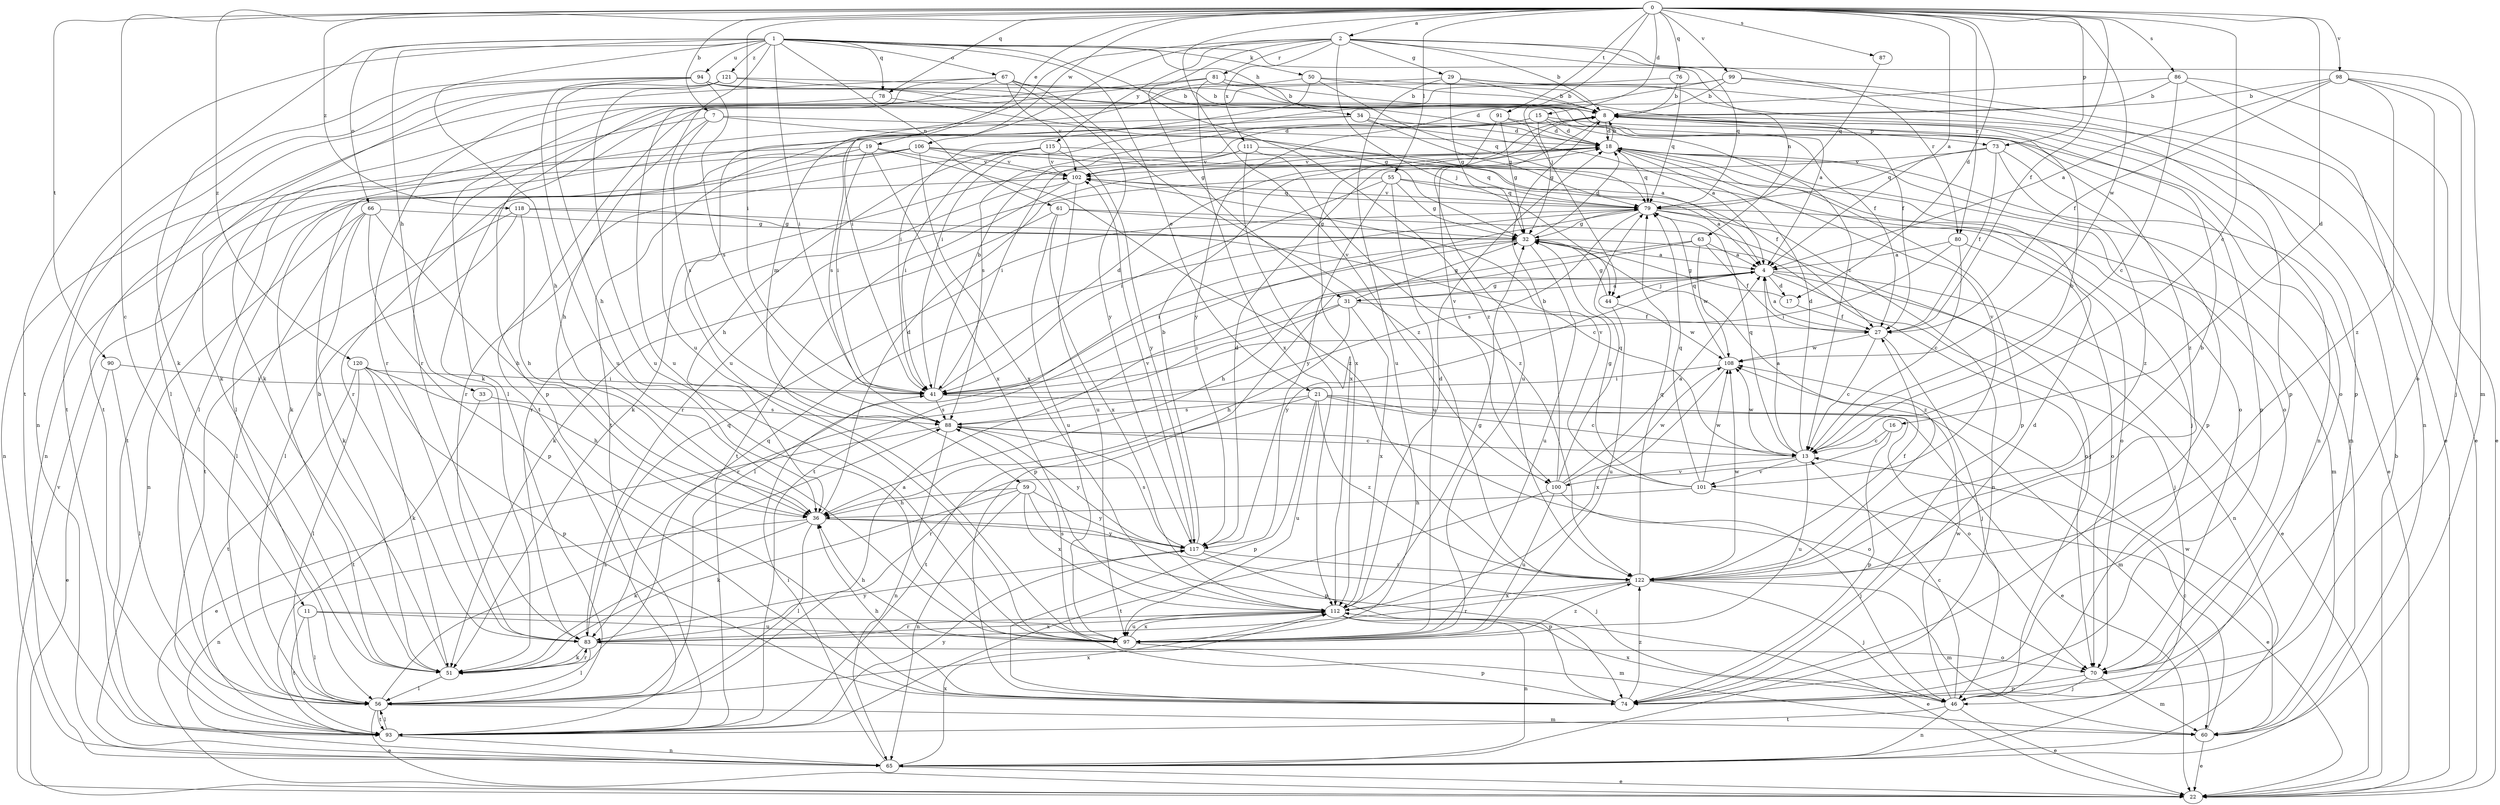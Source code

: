 strict digraph  {
0;
1;
2;
4;
7;
8;
11;
13;
15;
16;
17;
18;
19;
21;
22;
27;
29;
31;
32;
33;
34;
36;
41;
44;
46;
50;
51;
55;
56;
59;
60;
61;
63;
65;
66;
67;
70;
73;
74;
76;
78;
79;
80;
81;
83;
86;
87;
88;
90;
91;
93;
94;
97;
98;
99;
100;
101;
102;
106;
108;
111;
112;
115;
117;
118;
120;
121;
122;
0 -> 2  [label=a];
0 -> 4  [label=a];
0 -> 7  [label=b];
0 -> 11  [label=c];
0 -> 13  [label=c];
0 -> 15  [label=d];
0 -> 16  [label=d];
0 -> 17  [label=d];
0 -> 19  [label=e];
0 -> 27  [label=f];
0 -> 41  [label=i];
0 -> 44  [label=j];
0 -> 55  [label=l];
0 -> 73  [label=p];
0 -> 76  [label=q];
0 -> 78  [label=q];
0 -> 80  [label=r];
0 -> 86  [label=s];
0 -> 87  [label=s];
0 -> 90  [label=t];
0 -> 91  [label=t];
0 -> 98  [label=v];
0 -> 99  [label=v];
0 -> 100  [label=v];
0 -> 106  [label=w];
0 -> 108  [label=w];
0 -> 118  [label=z];
0 -> 120  [label=z];
1 -> 21  [label=e];
1 -> 33  [label=h];
1 -> 34  [label=h];
1 -> 36  [label=h];
1 -> 41  [label=i];
1 -> 50  [label=k];
1 -> 51  [label=k];
1 -> 61  [label=n];
1 -> 63  [label=n];
1 -> 66  [label=o];
1 -> 67  [label=o];
1 -> 78  [label=q];
1 -> 93  [label=t];
1 -> 94  [label=u];
1 -> 97  [label=u];
1 -> 121  [label=z];
1 -> 122  [label=z];
2 -> 8  [label=b];
2 -> 29  [label=g];
2 -> 31  [label=g];
2 -> 41  [label=i];
2 -> 44  [label=j];
2 -> 59  [label=m];
2 -> 60  [label=m];
2 -> 79  [label=q];
2 -> 80  [label=r];
2 -> 81  [label=r];
2 -> 111  [label=x];
2 -> 115  [label=y];
4 -> 17  [label=d];
4 -> 22  [label=e];
4 -> 31  [label=g];
4 -> 44  [label=j];
4 -> 46  [label=j];
4 -> 65  [label=n];
4 -> 117  [label=y];
7 -> 4  [label=a];
7 -> 18  [label=d];
7 -> 36  [label=h];
7 -> 56  [label=l];
7 -> 88  [label=s];
8 -> 18  [label=d];
8 -> 65  [label=n];
8 -> 73  [label=p];
8 -> 100  [label=v];
8 -> 112  [label=x];
11 -> 56  [label=l];
11 -> 60  [label=m];
11 -> 93  [label=t];
11 -> 97  [label=u];
13 -> 4  [label=a];
13 -> 8  [label=b];
13 -> 18  [label=d];
13 -> 79  [label=q];
13 -> 97  [label=u];
13 -> 100  [label=v];
13 -> 101  [label=v];
13 -> 108  [label=w];
15 -> 18  [label=d];
15 -> 32  [label=g];
15 -> 74  [label=p];
15 -> 88  [label=s];
15 -> 93  [label=t];
15 -> 122  [label=z];
16 -> 13  [label=c];
16 -> 74  [label=p];
16 -> 83  [label=r];
17 -> 27  [label=f];
17 -> 32  [label=g];
18 -> 8  [label=b];
18 -> 22  [label=e];
18 -> 51  [label=k];
18 -> 60  [label=m];
18 -> 70  [label=o];
18 -> 74  [label=p];
18 -> 79  [label=q];
18 -> 101  [label=v];
18 -> 102  [label=v];
19 -> 41  [label=i];
19 -> 65  [label=n];
19 -> 83  [label=r];
19 -> 102  [label=v];
19 -> 112  [label=x];
19 -> 122  [label=z];
21 -> 13  [label=c];
21 -> 60  [label=m];
21 -> 70  [label=o];
21 -> 74  [label=p];
21 -> 88  [label=s];
21 -> 93  [label=t];
21 -> 97  [label=u];
21 -> 122  [label=z];
22 -> 8  [label=b];
22 -> 102  [label=v];
27 -> 4  [label=a];
27 -> 13  [label=c];
27 -> 46  [label=j];
27 -> 108  [label=w];
29 -> 8  [label=b];
29 -> 22  [label=e];
29 -> 32  [label=g];
29 -> 74  [label=p];
29 -> 83  [label=r];
29 -> 97  [label=u];
31 -> 4  [label=a];
31 -> 27  [label=f];
31 -> 32  [label=g];
31 -> 36  [label=h];
31 -> 41  [label=i];
31 -> 83  [label=r];
31 -> 112  [label=x];
32 -> 4  [label=a];
32 -> 18  [label=d];
32 -> 41  [label=i];
32 -> 56  [label=l];
32 -> 70  [label=o];
32 -> 97  [label=u];
32 -> 122  [label=z];
33 -> 88  [label=s];
33 -> 93  [label=t];
34 -> 4  [label=a];
34 -> 18  [label=d];
34 -> 56  [label=l];
34 -> 79  [label=q];
34 -> 88  [label=s];
36 -> 18  [label=d];
36 -> 46  [label=j];
36 -> 51  [label=k];
36 -> 56  [label=l];
36 -> 65  [label=n];
36 -> 117  [label=y];
41 -> 8  [label=b];
41 -> 18  [label=d];
41 -> 22  [label=e];
41 -> 88  [label=s];
44 -> 32  [label=g];
44 -> 97  [label=u];
44 -> 108  [label=w];
46 -> 13  [label=c];
46 -> 22  [label=e];
46 -> 65  [label=n];
46 -> 93  [label=t];
46 -> 108  [label=w];
46 -> 112  [label=x];
50 -> 8  [label=b];
50 -> 27  [label=f];
50 -> 41  [label=i];
50 -> 79  [label=q];
50 -> 97  [label=u];
51 -> 8  [label=b];
51 -> 56  [label=l];
51 -> 79  [label=q];
51 -> 83  [label=r];
55 -> 4  [label=a];
55 -> 32  [label=g];
55 -> 41  [label=i];
55 -> 79  [label=q];
55 -> 83  [label=r];
55 -> 97  [label=u];
55 -> 117  [label=y];
56 -> 4  [label=a];
56 -> 22  [label=e];
56 -> 60  [label=m];
56 -> 88  [label=s];
56 -> 93  [label=t];
56 -> 112  [label=x];
59 -> 36  [label=h];
59 -> 51  [label=k];
59 -> 65  [label=n];
59 -> 74  [label=p];
59 -> 112  [label=x];
59 -> 117  [label=y];
60 -> 13  [label=c];
60 -> 22  [label=e];
60 -> 108  [label=w];
61 -> 32  [label=g];
61 -> 46  [label=j];
61 -> 51  [label=k];
61 -> 97  [label=u];
61 -> 112  [label=x];
63 -> 4  [label=a];
63 -> 27  [label=f];
63 -> 36  [label=h];
63 -> 74  [label=p];
63 -> 108  [label=w];
65 -> 22  [label=e];
65 -> 41  [label=i];
65 -> 112  [label=x];
66 -> 32  [label=g];
66 -> 36  [label=h];
66 -> 51  [label=k];
66 -> 56  [label=l];
66 -> 65  [label=n];
66 -> 74  [label=p];
67 -> 8  [label=b];
67 -> 74  [label=p];
67 -> 93  [label=t];
67 -> 97  [label=u];
67 -> 102  [label=v];
67 -> 117  [label=y];
67 -> 122  [label=z];
70 -> 46  [label=j];
70 -> 60  [label=m];
70 -> 74  [label=p];
73 -> 27  [label=f];
73 -> 74  [label=p];
73 -> 79  [label=q];
73 -> 102  [label=v];
73 -> 122  [label=z];
74 -> 18  [label=d];
74 -> 36  [label=h];
74 -> 122  [label=z];
76 -> 8  [label=b];
76 -> 79  [label=q];
76 -> 93  [label=t];
78 -> 32  [label=g];
78 -> 83  [label=r];
79 -> 32  [label=g];
79 -> 60  [label=m];
79 -> 65  [label=n];
79 -> 70  [label=o];
79 -> 88  [label=s];
79 -> 93  [label=t];
79 -> 102  [label=v];
80 -> 4  [label=a];
80 -> 13  [label=c];
80 -> 41  [label=i];
80 -> 70  [label=o];
81 -> 4  [label=a];
81 -> 8  [label=b];
81 -> 51  [label=k];
81 -> 56  [label=l];
81 -> 112  [label=x];
83 -> 51  [label=k];
83 -> 56  [label=l];
83 -> 70  [label=o];
83 -> 79  [label=q];
83 -> 112  [label=x];
83 -> 117  [label=y];
86 -> 8  [label=b];
86 -> 13  [label=c];
86 -> 22  [label=e];
86 -> 65  [label=n];
86 -> 117  [label=y];
87 -> 79  [label=q];
88 -> 13  [label=c];
88 -> 22  [label=e];
88 -> 65  [label=n];
88 -> 70  [label=o];
88 -> 117  [label=y];
90 -> 22  [label=e];
90 -> 41  [label=i];
90 -> 56  [label=l];
91 -> 18  [label=d];
91 -> 32  [label=g];
91 -> 70  [label=o];
91 -> 97  [label=u];
93 -> 56  [label=l];
93 -> 65  [label=n];
93 -> 117  [label=y];
94 -> 8  [label=b];
94 -> 13  [label=c];
94 -> 27  [label=f];
94 -> 56  [label=l];
94 -> 65  [label=n];
94 -> 88  [label=s];
94 -> 93  [label=t];
94 -> 97  [label=u];
97 -> 36  [label=h];
97 -> 74  [label=p];
97 -> 88  [label=s];
97 -> 112  [label=x];
97 -> 122  [label=z];
98 -> 4  [label=a];
98 -> 8  [label=b];
98 -> 27  [label=f];
98 -> 46  [label=j];
98 -> 70  [label=o];
98 -> 122  [label=z];
99 -> 8  [label=b];
99 -> 22  [label=e];
99 -> 41  [label=i];
99 -> 51  [label=k];
99 -> 74  [label=p];
100 -> 4  [label=a];
100 -> 8  [label=b];
100 -> 46  [label=j];
100 -> 79  [label=q];
100 -> 93  [label=t];
100 -> 97  [label=u];
100 -> 108  [label=w];
101 -> 22  [label=e];
101 -> 32  [label=g];
101 -> 36  [label=h];
101 -> 79  [label=q];
101 -> 102  [label=v];
101 -> 108  [label=w];
102 -> 79  [label=q];
102 -> 83  [label=r];
102 -> 93  [label=t];
102 -> 97  [label=u];
106 -> 27  [label=f];
106 -> 51  [label=k];
106 -> 65  [label=n];
106 -> 79  [label=q];
106 -> 93  [label=t];
106 -> 102  [label=v];
106 -> 112  [label=x];
108 -> 41  [label=i];
108 -> 79  [label=q];
108 -> 112  [label=x];
111 -> 41  [label=i];
111 -> 70  [label=o];
111 -> 102  [label=v];
111 -> 112  [label=x];
111 -> 122  [label=z];
112 -> 18  [label=d];
112 -> 22  [label=e];
112 -> 32  [label=g];
112 -> 65  [label=n];
112 -> 83  [label=r];
112 -> 97  [label=u];
115 -> 36  [label=h];
115 -> 41  [label=i];
115 -> 46  [label=j];
115 -> 83  [label=r];
115 -> 102  [label=v];
115 -> 117  [label=y];
117 -> 8  [label=b];
117 -> 18  [label=d];
117 -> 74  [label=p];
117 -> 88  [label=s];
117 -> 102  [label=v];
117 -> 122  [label=z];
118 -> 13  [label=c];
118 -> 32  [label=g];
118 -> 36  [label=h];
118 -> 56  [label=l];
118 -> 93  [label=t];
120 -> 36  [label=h];
120 -> 41  [label=i];
120 -> 51  [label=k];
120 -> 56  [label=l];
120 -> 74  [label=p];
120 -> 93  [label=t];
121 -> 8  [label=b];
121 -> 18  [label=d];
121 -> 36  [label=h];
121 -> 51  [label=k];
121 -> 97  [label=u];
122 -> 8  [label=b];
122 -> 27  [label=f];
122 -> 46  [label=j];
122 -> 60  [label=m];
122 -> 79  [label=q];
122 -> 83  [label=r];
122 -> 108  [label=w];
122 -> 112  [label=x];
}
